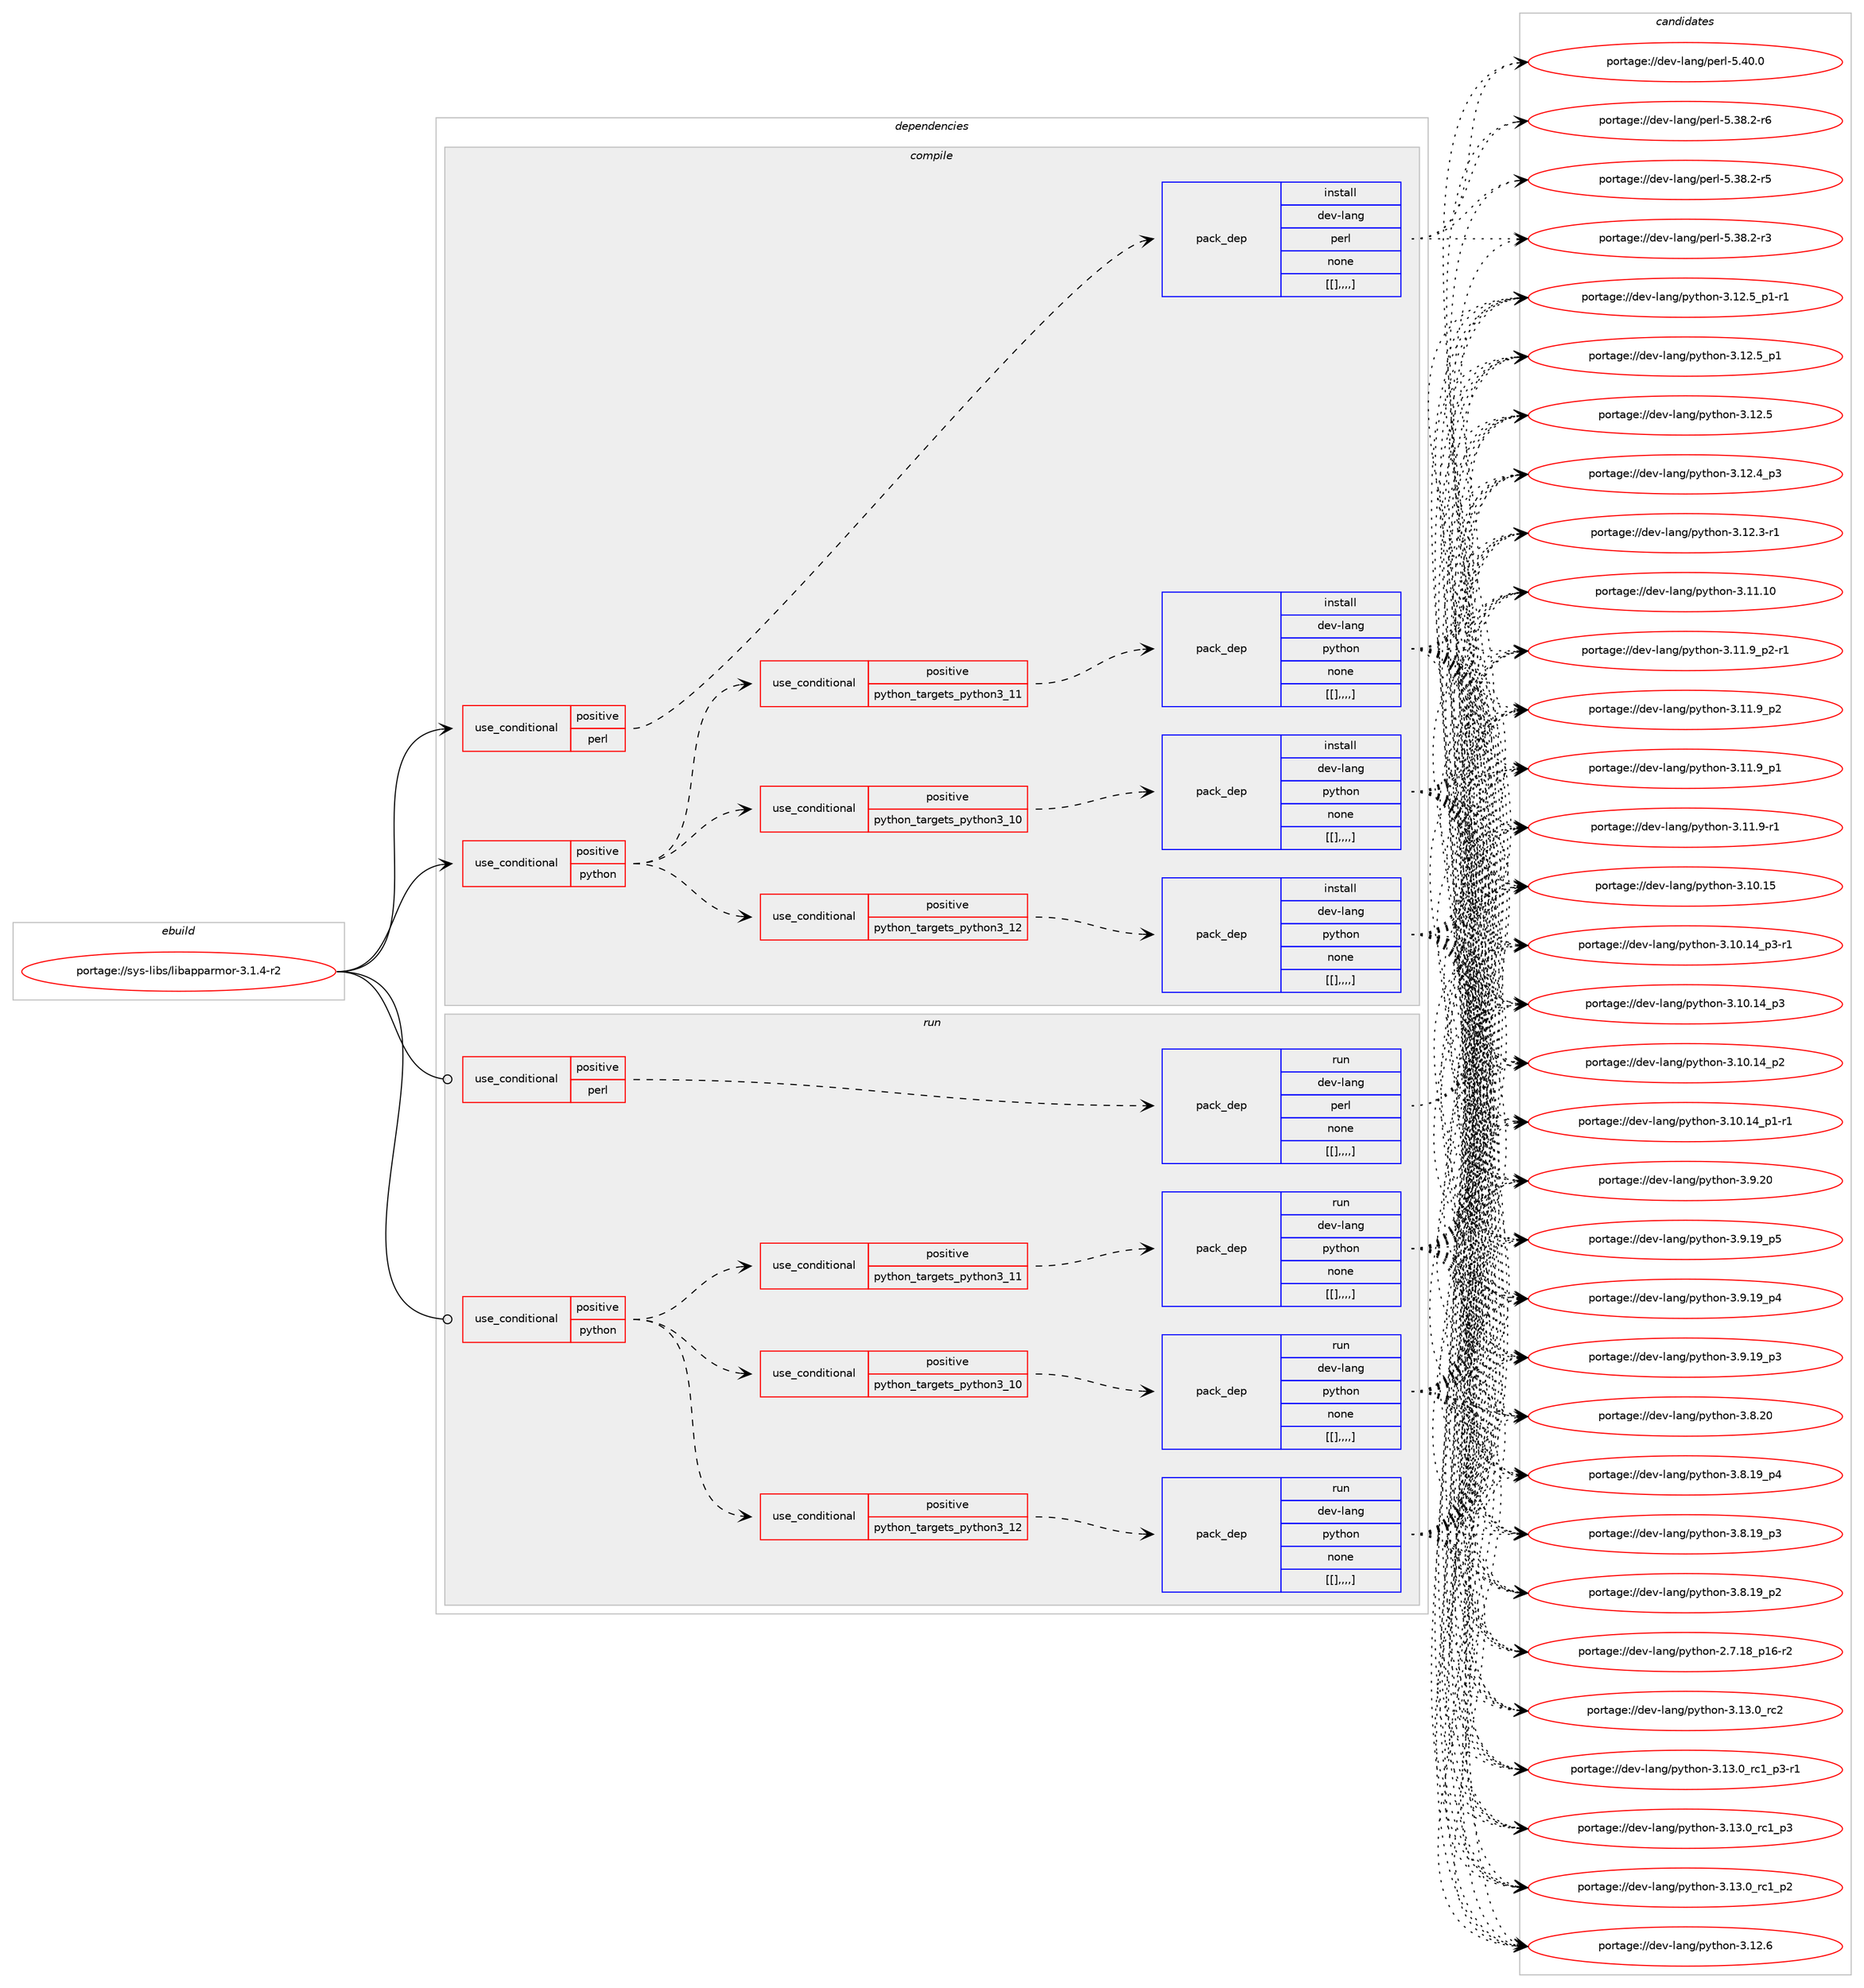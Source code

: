 digraph prolog {

# *************
# Graph options
# *************

newrank=true;
concentrate=true;
compound=true;
graph [rankdir=LR,fontname=Helvetica,fontsize=10,ranksep=1.5];#, ranksep=2.5, nodesep=0.2];
edge  [arrowhead=vee];
node  [fontname=Helvetica,fontsize=10];

# **********
# The ebuild
# **********

subgraph cluster_leftcol {
color=gray;
label=<<i>ebuild</i>>;
id [label="portage://sys-libs/libapparmor-3.1.4-r2", color=red, width=4, href="../sys-libs/libapparmor-3.1.4-r2.svg"];
}

# ****************
# The dependencies
# ****************

subgraph cluster_midcol {
color=gray;
label=<<i>dependencies</i>>;
subgraph cluster_compile {
fillcolor="#eeeeee";
style=filled;
label=<<i>compile</i>>;
subgraph cond122059 {
dependency458740 [label=<<TABLE BORDER="0" CELLBORDER="1" CELLSPACING="0" CELLPADDING="4"><TR><TD ROWSPAN="3" CELLPADDING="10">use_conditional</TD></TR><TR><TD>positive</TD></TR><TR><TD>perl</TD></TR></TABLE>>, shape=none, color=red];
subgraph pack333561 {
dependency458741 [label=<<TABLE BORDER="0" CELLBORDER="1" CELLSPACING="0" CELLPADDING="4" WIDTH="220"><TR><TD ROWSPAN="6" CELLPADDING="30">pack_dep</TD></TR><TR><TD WIDTH="110">install</TD></TR><TR><TD>dev-lang</TD></TR><TR><TD>perl</TD></TR><TR><TD>none</TD></TR><TR><TD>[[],,,,]</TD></TR></TABLE>>, shape=none, color=blue];
}
dependency458740:e -> dependency458741:w [weight=20,style="dashed",arrowhead="vee"];
}
id:e -> dependency458740:w [weight=20,style="solid",arrowhead="vee"];
subgraph cond122060 {
dependency458742 [label=<<TABLE BORDER="0" CELLBORDER="1" CELLSPACING="0" CELLPADDING="4"><TR><TD ROWSPAN="3" CELLPADDING="10">use_conditional</TD></TR><TR><TD>positive</TD></TR><TR><TD>python</TD></TR></TABLE>>, shape=none, color=red];
subgraph cond122061 {
dependency458743 [label=<<TABLE BORDER="0" CELLBORDER="1" CELLSPACING="0" CELLPADDING="4"><TR><TD ROWSPAN="3" CELLPADDING="10">use_conditional</TD></TR><TR><TD>positive</TD></TR><TR><TD>python_targets_python3_10</TD></TR></TABLE>>, shape=none, color=red];
subgraph pack333562 {
dependency458744 [label=<<TABLE BORDER="0" CELLBORDER="1" CELLSPACING="0" CELLPADDING="4" WIDTH="220"><TR><TD ROWSPAN="6" CELLPADDING="30">pack_dep</TD></TR><TR><TD WIDTH="110">install</TD></TR><TR><TD>dev-lang</TD></TR><TR><TD>python</TD></TR><TR><TD>none</TD></TR><TR><TD>[[],,,,]</TD></TR></TABLE>>, shape=none, color=blue];
}
dependency458743:e -> dependency458744:w [weight=20,style="dashed",arrowhead="vee"];
}
dependency458742:e -> dependency458743:w [weight=20,style="dashed",arrowhead="vee"];
subgraph cond122062 {
dependency458745 [label=<<TABLE BORDER="0" CELLBORDER="1" CELLSPACING="0" CELLPADDING="4"><TR><TD ROWSPAN="3" CELLPADDING="10">use_conditional</TD></TR><TR><TD>positive</TD></TR><TR><TD>python_targets_python3_11</TD></TR></TABLE>>, shape=none, color=red];
subgraph pack333563 {
dependency458746 [label=<<TABLE BORDER="0" CELLBORDER="1" CELLSPACING="0" CELLPADDING="4" WIDTH="220"><TR><TD ROWSPAN="6" CELLPADDING="30">pack_dep</TD></TR><TR><TD WIDTH="110">install</TD></TR><TR><TD>dev-lang</TD></TR><TR><TD>python</TD></TR><TR><TD>none</TD></TR><TR><TD>[[],,,,]</TD></TR></TABLE>>, shape=none, color=blue];
}
dependency458745:e -> dependency458746:w [weight=20,style="dashed",arrowhead="vee"];
}
dependency458742:e -> dependency458745:w [weight=20,style="dashed",arrowhead="vee"];
subgraph cond122063 {
dependency458747 [label=<<TABLE BORDER="0" CELLBORDER="1" CELLSPACING="0" CELLPADDING="4"><TR><TD ROWSPAN="3" CELLPADDING="10">use_conditional</TD></TR><TR><TD>positive</TD></TR><TR><TD>python_targets_python3_12</TD></TR></TABLE>>, shape=none, color=red];
subgraph pack333564 {
dependency458748 [label=<<TABLE BORDER="0" CELLBORDER="1" CELLSPACING="0" CELLPADDING="4" WIDTH="220"><TR><TD ROWSPAN="6" CELLPADDING="30">pack_dep</TD></TR><TR><TD WIDTH="110">install</TD></TR><TR><TD>dev-lang</TD></TR><TR><TD>python</TD></TR><TR><TD>none</TD></TR><TR><TD>[[],,,,]</TD></TR></TABLE>>, shape=none, color=blue];
}
dependency458747:e -> dependency458748:w [weight=20,style="dashed",arrowhead="vee"];
}
dependency458742:e -> dependency458747:w [weight=20,style="dashed",arrowhead="vee"];
}
id:e -> dependency458742:w [weight=20,style="solid",arrowhead="vee"];
}
subgraph cluster_compileandrun {
fillcolor="#eeeeee";
style=filled;
label=<<i>compile and run</i>>;
}
subgraph cluster_run {
fillcolor="#eeeeee";
style=filled;
label=<<i>run</i>>;
subgraph cond122064 {
dependency458749 [label=<<TABLE BORDER="0" CELLBORDER="1" CELLSPACING="0" CELLPADDING="4"><TR><TD ROWSPAN="3" CELLPADDING="10">use_conditional</TD></TR><TR><TD>positive</TD></TR><TR><TD>perl</TD></TR></TABLE>>, shape=none, color=red];
subgraph pack333565 {
dependency458750 [label=<<TABLE BORDER="0" CELLBORDER="1" CELLSPACING="0" CELLPADDING="4" WIDTH="220"><TR><TD ROWSPAN="6" CELLPADDING="30">pack_dep</TD></TR><TR><TD WIDTH="110">run</TD></TR><TR><TD>dev-lang</TD></TR><TR><TD>perl</TD></TR><TR><TD>none</TD></TR><TR><TD>[[],,,,]</TD></TR></TABLE>>, shape=none, color=blue];
}
dependency458749:e -> dependency458750:w [weight=20,style="dashed",arrowhead="vee"];
}
id:e -> dependency458749:w [weight=20,style="solid",arrowhead="odot"];
subgraph cond122065 {
dependency458751 [label=<<TABLE BORDER="0" CELLBORDER="1" CELLSPACING="0" CELLPADDING="4"><TR><TD ROWSPAN="3" CELLPADDING="10">use_conditional</TD></TR><TR><TD>positive</TD></TR><TR><TD>python</TD></TR></TABLE>>, shape=none, color=red];
subgraph cond122066 {
dependency458752 [label=<<TABLE BORDER="0" CELLBORDER="1" CELLSPACING="0" CELLPADDING="4"><TR><TD ROWSPAN="3" CELLPADDING="10">use_conditional</TD></TR><TR><TD>positive</TD></TR><TR><TD>python_targets_python3_10</TD></TR></TABLE>>, shape=none, color=red];
subgraph pack333566 {
dependency458753 [label=<<TABLE BORDER="0" CELLBORDER="1" CELLSPACING="0" CELLPADDING="4" WIDTH="220"><TR><TD ROWSPAN="6" CELLPADDING="30">pack_dep</TD></TR><TR><TD WIDTH="110">run</TD></TR><TR><TD>dev-lang</TD></TR><TR><TD>python</TD></TR><TR><TD>none</TD></TR><TR><TD>[[],,,,]</TD></TR></TABLE>>, shape=none, color=blue];
}
dependency458752:e -> dependency458753:w [weight=20,style="dashed",arrowhead="vee"];
}
dependency458751:e -> dependency458752:w [weight=20,style="dashed",arrowhead="vee"];
subgraph cond122067 {
dependency458754 [label=<<TABLE BORDER="0" CELLBORDER="1" CELLSPACING="0" CELLPADDING="4"><TR><TD ROWSPAN="3" CELLPADDING="10">use_conditional</TD></TR><TR><TD>positive</TD></TR><TR><TD>python_targets_python3_11</TD></TR></TABLE>>, shape=none, color=red];
subgraph pack333567 {
dependency458755 [label=<<TABLE BORDER="0" CELLBORDER="1" CELLSPACING="0" CELLPADDING="4" WIDTH="220"><TR><TD ROWSPAN="6" CELLPADDING="30">pack_dep</TD></TR><TR><TD WIDTH="110">run</TD></TR><TR><TD>dev-lang</TD></TR><TR><TD>python</TD></TR><TR><TD>none</TD></TR><TR><TD>[[],,,,]</TD></TR></TABLE>>, shape=none, color=blue];
}
dependency458754:e -> dependency458755:w [weight=20,style="dashed",arrowhead="vee"];
}
dependency458751:e -> dependency458754:w [weight=20,style="dashed",arrowhead="vee"];
subgraph cond122068 {
dependency458756 [label=<<TABLE BORDER="0" CELLBORDER="1" CELLSPACING="0" CELLPADDING="4"><TR><TD ROWSPAN="3" CELLPADDING="10">use_conditional</TD></TR><TR><TD>positive</TD></TR><TR><TD>python_targets_python3_12</TD></TR></TABLE>>, shape=none, color=red];
subgraph pack333568 {
dependency458757 [label=<<TABLE BORDER="0" CELLBORDER="1" CELLSPACING="0" CELLPADDING="4" WIDTH="220"><TR><TD ROWSPAN="6" CELLPADDING="30">pack_dep</TD></TR><TR><TD WIDTH="110">run</TD></TR><TR><TD>dev-lang</TD></TR><TR><TD>python</TD></TR><TR><TD>none</TD></TR><TR><TD>[[],,,,]</TD></TR></TABLE>>, shape=none, color=blue];
}
dependency458756:e -> dependency458757:w [weight=20,style="dashed",arrowhead="vee"];
}
dependency458751:e -> dependency458756:w [weight=20,style="dashed",arrowhead="vee"];
}
id:e -> dependency458751:w [weight=20,style="solid",arrowhead="odot"];
}
}

# **************
# The candidates
# **************

subgraph cluster_choices {
rank=same;
color=gray;
label=<<i>candidates</i>>;

subgraph choice333561 {
color=black;
nodesep=1;
choice10010111845108971101034711210111410845534652484648 [label="portage://dev-lang/perl-5.40.0", color=red, width=4,href="../dev-lang/perl-5.40.0.svg"];
choice100101118451089711010347112101114108455346515646504511454 [label="portage://dev-lang/perl-5.38.2-r6", color=red, width=4,href="../dev-lang/perl-5.38.2-r6.svg"];
choice100101118451089711010347112101114108455346515646504511453 [label="portage://dev-lang/perl-5.38.2-r5", color=red, width=4,href="../dev-lang/perl-5.38.2-r5.svg"];
choice100101118451089711010347112101114108455346515646504511451 [label="portage://dev-lang/perl-5.38.2-r3", color=red, width=4,href="../dev-lang/perl-5.38.2-r3.svg"];
dependency458741:e -> choice10010111845108971101034711210111410845534652484648:w [style=dotted,weight="100"];
dependency458741:e -> choice100101118451089711010347112101114108455346515646504511454:w [style=dotted,weight="100"];
dependency458741:e -> choice100101118451089711010347112101114108455346515646504511453:w [style=dotted,weight="100"];
dependency458741:e -> choice100101118451089711010347112101114108455346515646504511451:w [style=dotted,weight="100"];
}
subgraph choice333562 {
color=black;
nodesep=1;
choice10010111845108971101034711212111610411111045514649514648951149950 [label="portage://dev-lang/python-3.13.0_rc2", color=red, width=4,href="../dev-lang/python-3.13.0_rc2.svg"];
choice1001011184510897110103471121211161041111104551464951464895114994995112514511449 [label="portage://dev-lang/python-3.13.0_rc1_p3-r1", color=red, width=4,href="../dev-lang/python-3.13.0_rc1_p3-r1.svg"];
choice100101118451089711010347112121116104111110455146495146489511499499511251 [label="portage://dev-lang/python-3.13.0_rc1_p3", color=red, width=4,href="../dev-lang/python-3.13.0_rc1_p3.svg"];
choice100101118451089711010347112121116104111110455146495146489511499499511250 [label="portage://dev-lang/python-3.13.0_rc1_p2", color=red, width=4,href="../dev-lang/python-3.13.0_rc1_p2.svg"];
choice10010111845108971101034711212111610411111045514649504654 [label="portage://dev-lang/python-3.12.6", color=red, width=4,href="../dev-lang/python-3.12.6.svg"];
choice1001011184510897110103471121211161041111104551464950465395112494511449 [label="portage://dev-lang/python-3.12.5_p1-r1", color=red, width=4,href="../dev-lang/python-3.12.5_p1-r1.svg"];
choice100101118451089711010347112121116104111110455146495046539511249 [label="portage://dev-lang/python-3.12.5_p1", color=red, width=4,href="../dev-lang/python-3.12.5_p1.svg"];
choice10010111845108971101034711212111610411111045514649504653 [label="portage://dev-lang/python-3.12.5", color=red, width=4,href="../dev-lang/python-3.12.5.svg"];
choice100101118451089711010347112121116104111110455146495046529511251 [label="portage://dev-lang/python-3.12.4_p3", color=red, width=4,href="../dev-lang/python-3.12.4_p3.svg"];
choice100101118451089711010347112121116104111110455146495046514511449 [label="portage://dev-lang/python-3.12.3-r1", color=red, width=4,href="../dev-lang/python-3.12.3-r1.svg"];
choice1001011184510897110103471121211161041111104551464949464948 [label="portage://dev-lang/python-3.11.10", color=red, width=4,href="../dev-lang/python-3.11.10.svg"];
choice1001011184510897110103471121211161041111104551464949465795112504511449 [label="portage://dev-lang/python-3.11.9_p2-r1", color=red, width=4,href="../dev-lang/python-3.11.9_p2-r1.svg"];
choice100101118451089711010347112121116104111110455146494946579511250 [label="portage://dev-lang/python-3.11.9_p2", color=red, width=4,href="../dev-lang/python-3.11.9_p2.svg"];
choice100101118451089711010347112121116104111110455146494946579511249 [label="portage://dev-lang/python-3.11.9_p1", color=red, width=4,href="../dev-lang/python-3.11.9_p1.svg"];
choice100101118451089711010347112121116104111110455146494946574511449 [label="portage://dev-lang/python-3.11.9-r1", color=red, width=4,href="../dev-lang/python-3.11.9-r1.svg"];
choice1001011184510897110103471121211161041111104551464948464953 [label="portage://dev-lang/python-3.10.15", color=red, width=4,href="../dev-lang/python-3.10.15.svg"];
choice100101118451089711010347112121116104111110455146494846495295112514511449 [label="portage://dev-lang/python-3.10.14_p3-r1", color=red, width=4,href="../dev-lang/python-3.10.14_p3-r1.svg"];
choice10010111845108971101034711212111610411111045514649484649529511251 [label="portage://dev-lang/python-3.10.14_p3", color=red, width=4,href="../dev-lang/python-3.10.14_p3.svg"];
choice10010111845108971101034711212111610411111045514649484649529511250 [label="portage://dev-lang/python-3.10.14_p2", color=red, width=4,href="../dev-lang/python-3.10.14_p2.svg"];
choice100101118451089711010347112121116104111110455146494846495295112494511449 [label="portage://dev-lang/python-3.10.14_p1-r1", color=red, width=4,href="../dev-lang/python-3.10.14_p1-r1.svg"];
choice10010111845108971101034711212111610411111045514657465048 [label="portage://dev-lang/python-3.9.20", color=red, width=4,href="../dev-lang/python-3.9.20.svg"];
choice100101118451089711010347112121116104111110455146574649579511253 [label="portage://dev-lang/python-3.9.19_p5", color=red, width=4,href="../dev-lang/python-3.9.19_p5.svg"];
choice100101118451089711010347112121116104111110455146574649579511252 [label="portage://dev-lang/python-3.9.19_p4", color=red, width=4,href="../dev-lang/python-3.9.19_p4.svg"];
choice100101118451089711010347112121116104111110455146574649579511251 [label="portage://dev-lang/python-3.9.19_p3", color=red, width=4,href="../dev-lang/python-3.9.19_p3.svg"];
choice10010111845108971101034711212111610411111045514656465048 [label="portage://dev-lang/python-3.8.20", color=red, width=4,href="../dev-lang/python-3.8.20.svg"];
choice100101118451089711010347112121116104111110455146564649579511252 [label="portage://dev-lang/python-3.8.19_p4", color=red, width=4,href="../dev-lang/python-3.8.19_p4.svg"];
choice100101118451089711010347112121116104111110455146564649579511251 [label="portage://dev-lang/python-3.8.19_p3", color=red, width=4,href="../dev-lang/python-3.8.19_p3.svg"];
choice100101118451089711010347112121116104111110455146564649579511250 [label="portage://dev-lang/python-3.8.19_p2", color=red, width=4,href="../dev-lang/python-3.8.19_p2.svg"];
choice100101118451089711010347112121116104111110455046554649569511249544511450 [label="portage://dev-lang/python-2.7.18_p16-r2", color=red, width=4,href="../dev-lang/python-2.7.18_p16-r2.svg"];
dependency458744:e -> choice10010111845108971101034711212111610411111045514649514648951149950:w [style=dotted,weight="100"];
dependency458744:e -> choice1001011184510897110103471121211161041111104551464951464895114994995112514511449:w [style=dotted,weight="100"];
dependency458744:e -> choice100101118451089711010347112121116104111110455146495146489511499499511251:w [style=dotted,weight="100"];
dependency458744:e -> choice100101118451089711010347112121116104111110455146495146489511499499511250:w [style=dotted,weight="100"];
dependency458744:e -> choice10010111845108971101034711212111610411111045514649504654:w [style=dotted,weight="100"];
dependency458744:e -> choice1001011184510897110103471121211161041111104551464950465395112494511449:w [style=dotted,weight="100"];
dependency458744:e -> choice100101118451089711010347112121116104111110455146495046539511249:w [style=dotted,weight="100"];
dependency458744:e -> choice10010111845108971101034711212111610411111045514649504653:w [style=dotted,weight="100"];
dependency458744:e -> choice100101118451089711010347112121116104111110455146495046529511251:w [style=dotted,weight="100"];
dependency458744:e -> choice100101118451089711010347112121116104111110455146495046514511449:w [style=dotted,weight="100"];
dependency458744:e -> choice1001011184510897110103471121211161041111104551464949464948:w [style=dotted,weight="100"];
dependency458744:e -> choice1001011184510897110103471121211161041111104551464949465795112504511449:w [style=dotted,weight="100"];
dependency458744:e -> choice100101118451089711010347112121116104111110455146494946579511250:w [style=dotted,weight="100"];
dependency458744:e -> choice100101118451089711010347112121116104111110455146494946579511249:w [style=dotted,weight="100"];
dependency458744:e -> choice100101118451089711010347112121116104111110455146494946574511449:w [style=dotted,weight="100"];
dependency458744:e -> choice1001011184510897110103471121211161041111104551464948464953:w [style=dotted,weight="100"];
dependency458744:e -> choice100101118451089711010347112121116104111110455146494846495295112514511449:w [style=dotted,weight="100"];
dependency458744:e -> choice10010111845108971101034711212111610411111045514649484649529511251:w [style=dotted,weight="100"];
dependency458744:e -> choice10010111845108971101034711212111610411111045514649484649529511250:w [style=dotted,weight="100"];
dependency458744:e -> choice100101118451089711010347112121116104111110455146494846495295112494511449:w [style=dotted,weight="100"];
dependency458744:e -> choice10010111845108971101034711212111610411111045514657465048:w [style=dotted,weight="100"];
dependency458744:e -> choice100101118451089711010347112121116104111110455146574649579511253:w [style=dotted,weight="100"];
dependency458744:e -> choice100101118451089711010347112121116104111110455146574649579511252:w [style=dotted,weight="100"];
dependency458744:e -> choice100101118451089711010347112121116104111110455146574649579511251:w [style=dotted,weight="100"];
dependency458744:e -> choice10010111845108971101034711212111610411111045514656465048:w [style=dotted,weight="100"];
dependency458744:e -> choice100101118451089711010347112121116104111110455146564649579511252:w [style=dotted,weight="100"];
dependency458744:e -> choice100101118451089711010347112121116104111110455146564649579511251:w [style=dotted,weight="100"];
dependency458744:e -> choice100101118451089711010347112121116104111110455146564649579511250:w [style=dotted,weight="100"];
dependency458744:e -> choice100101118451089711010347112121116104111110455046554649569511249544511450:w [style=dotted,weight="100"];
}
subgraph choice333563 {
color=black;
nodesep=1;
choice10010111845108971101034711212111610411111045514649514648951149950 [label="portage://dev-lang/python-3.13.0_rc2", color=red, width=4,href="../dev-lang/python-3.13.0_rc2.svg"];
choice1001011184510897110103471121211161041111104551464951464895114994995112514511449 [label="portage://dev-lang/python-3.13.0_rc1_p3-r1", color=red, width=4,href="../dev-lang/python-3.13.0_rc1_p3-r1.svg"];
choice100101118451089711010347112121116104111110455146495146489511499499511251 [label="portage://dev-lang/python-3.13.0_rc1_p3", color=red, width=4,href="../dev-lang/python-3.13.0_rc1_p3.svg"];
choice100101118451089711010347112121116104111110455146495146489511499499511250 [label="portage://dev-lang/python-3.13.0_rc1_p2", color=red, width=4,href="../dev-lang/python-3.13.0_rc1_p2.svg"];
choice10010111845108971101034711212111610411111045514649504654 [label="portage://dev-lang/python-3.12.6", color=red, width=4,href="../dev-lang/python-3.12.6.svg"];
choice1001011184510897110103471121211161041111104551464950465395112494511449 [label="portage://dev-lang/python-3.12.5_p1-r1", color=red, width=4,href="../dev-lang/python-3.12.5_p1-r1.svg"];
choice100101118451089711010347112121116104111110455146495046539511249 [label="portage://dev-lang/python-3.12.5_p1", color=red, width=4,href="../dev-lang/python-3.12.5_p1.svg"];
choice10010111845108971101034711212111610411111045514649504653 [label="portage://dev-lang/python-3.12.5", color=red, width=4,href="../dev-lang/python-3.12.5.svg"];
choice100101118451089711010347112121116104111110455146495046529511251 [label="portage://dev-lang/python-3.12.4_p3", color=red, width=4,href="../dev-lang/python-3.12.4_p3.svg"];
choice100101118451089711010347112121116104111110455146495046514511449 [label="portage://dev-lang/python-3.12.3-r1", color=red, width=4,href="../dev-lang/python-3.12.3-r1.svg"];
choice1001011184510897110103471121211161041111104551464949464948 [label="portage://dev-lang/python-3.11.10", color=red, width=4,href="../dev-lang/python-3.11.10.svg"];
choice1001011184510897110103471121211161041111104551464949465795112504511449 [label="portage://dev-lang/python-3.11.9_p2-r1", color=red, width=4,href="../dev-lang/python-3.11.9_p2-r1.svg"];
choice100101118451089711010347112121116104111110455146494946579511250 [label="portage://dev-lang/python-3.11.9_p2", color=red, width=4,href="../dev-lang/python-3.11.9_p2.svg"];
choice100101118451089711010347112121116104111110455146494946579511249 [label="portage://dev-lang/python-3.11.9_p1", color=red, width=4,href="../dev-lang/python-3.11.9_p1.svg"];
choice100101118451089711010347112121116104111110455146494946574511449 [label="portage://dev-lang/python-3.11.9-r1", color=red, width=4,href="../dev-lang/python-3.11.9-r1.svg"];
choice1001011184510897110103471121211161041111104551464948464953 [label="portage://dev-lang/python-3.10.15", color=red, width=4,href="../dev-lang/python-3.10.15.svg"];
choice100101118451089711010347112121116104111110455146494846495295112514511449 [label="portage://dev-lang/python-3.10.14_p3-r1", color=red, width=4,href="../dev-lang/python-3.10.14_p3-r1.svg"];
choice10010111845108971101034711212111610411111045514649484649529511251 [label="portage://dev-lang/python-3.10.14_p3", color=red, width=4,href="../dev-lang/python-3.10.14_p3.svg"];
choice10010111845108971101034711212111610411111045514649484649529511250 [label="portage://dev-lang/python-3.10.14_p2", color=red, width=4,href="../dev-lang/python-3.10.14_p2.svg"];
choice100101118451089711010347112121116104111110455146494846495295112494511449 [label="portage://dev-lang/python-3.10.14_p1-r1", color=red, width=4,href="../dev-lang/python-3.10.14_p1-r1.svg"];
choice10010111845108971101034711212111610411111045514657465048 [label="portage://dev-lang/python-3.9.20", color=red, width=4,href="../dev-lang/python-3.9.20.svg"];
choice100101118451089711010347112121116104111110455146574649579511253 [label="portage://dev-lang/python-3.9.19_p5", color=red, width=4,href="../dev-lang/python-3.9.19_p5.svg"];
choice100101118451089711010347112121116104111110455146574649579511252 [label="portage://dev-lang/python-3.9.19_p4", color=red, width=4,href="../dev-lang/python-3.9.19_p4.svg"];
choice100101118451089711010347112121116104111110455146574649579511251 [label="portage://dev-lang/python-3.9.19_p3", color=red, width=4,href="../dev-lang/python-3.9.19_p3.svg"];
choice10010111845108971101034711212111610411111045514656465048 [label="portage://dev-lang/python-3.8.20", color=red, width=4,href="../dev-lang/python-3.8.20.svg"];
choice100101118451089711010347112121116104111110455146564649579511252 [label="portage://dev-lang/python-3.8.19_p4", color=red, width=4,href="../dev-lang/python-3.8.19_p4.svg"];
choice100101118451089711010347112121116104111110455146564649579511251 [label="portage://dev-lang/python-3.8.19_p3", color=red, width=4,href="../dev-lang/python-3.8.19_p3.svg"];
choice100101118451089711010347112121116104111110455146564649579511250 [label="portage://dev-lang/python-3.8.19_p2", color=red, width=4,href="../dev-lang/python-3.8.19_p2.svg"];
choice100101118451089711010347112121116104111110455046554649569511249544511450 [label="portage://dev-lang/python-2.7.18_p16-r2", color=red, width=4,href="../dev-lang/python-2.7.18_p16-r2.svg"];
dependency458746:e -> choice10010111845108971101034711212111610411111045514649514648951149950:w [style=dotted,weight="100"];
dependency458746:e -> choice1001011184510897110103471121211161041111104551464951464895114994995112514511449:w [style=dotted,weight="100"];
dependency458746:e -> choice100101118451089711010347112121116104111110455146495146489511499499511251:w [style=dotted,weight="100"];
dependency458746:e -> choice100101118451089711010347112121116104111110455146495146489511499499511250:w [style=dotted,weight="100"];
dependency458746:e -> choice10010111845108971101034711212111610411111045514649504654:w [style=dotted,weight="100"];
dependency458746:e -> choice1001011184510897110103471121211161041111104551464950465395112494511449:w [style=dotted,weight="100"];
dependency458746:e -> choice100101118451089711010347112121116104111110455146495046539511249:w [style=dotted,weight="100"];
dependency458746:e -> choice10010111845108971101034711212111610411111045514649504653:w [style=dotted,weight="100"];
dependency458746:e -> choice100101118451089711010347112121116104111110455146495046529511251:w [style=dotted,weight="100"];
dependency458746:e -> choice100101118451089711010347112121116104111110455146495046514511449:w [style=dotted,weight="100"];
dependency458746:e -> choice1001011184510897110103471121211161041111104551464949464948:w [style=dotted,weight="100"];
dependency458746:e -> choice1001011184510897110103471121211161041111104551464949465795112504511449:w [style=dotted,weight="100"];
dependency458746:e -> choice100101118451089711010347112121116104111110455146494946579511250:w [style=dotted,weight="100"];
dependency458746:e -> choice100101118451089711010347112121116104111110455146494946579511249:w [style=dotted,weight="100"];
dependency458746:e -> choice100101118451089711010347112121116104111110455146494946574511449:w [style=dotted,weight="100"];
dependency458746:e -> choice1001011184510897110103471121211161041111104551464948464953:w [style=dotted,weight="100"];
dependency458746:e -> choice100101118451089711010347112121116104111110455146494846495295112514511449:w [style=dotted,weight="100"];
dependency458746:e -> choice10010111845108971101034711212111610411111045514649484649529511251:w [style=dotted,weight="100"];
dependency458746:e -> choice10010111845108971101034711212111610411111045514649484649529511250:w [style=dotted,weight="100"];
dependency458746:e -> choice100101118451089711010347112121116104111110455146494846495295112494511449:w [style=dotted,weight="100"];
dependency458746:e -> choice10010111845108971101034711212111610411111045514657465048:w [style=dotted,weight="100"];
dependency458746:e -> choice100101118451089711010347112121116104111110455146574649579511253:w [style=dotted,weight="100"];
dependency458746:e -> choice100101118451089711010347112121116104111110455146574649579511252:w [style=dotted,weight="100"];
dependency458746:e -> choice100101118451089711010347112121116104111110455146574649579511251:w [style=dotted,weight="100"];
dependency458746:e -> choice10010111845108971101034711212111610411111045514656465048:w [style=dotted,weight="100"];
dependency458746:e -> choice100101118451089711010347112121116104111110455146564649579511252:w [style=dotted,weight="100"];
dependency458746:e -> choice100101118451089711010347112121116104111110455146564649579511251:w [style=dotted,weight="100"];
dependency458746:e -> choice100101118451089711010347112121116104111110455146564649579511250:w [style=dotted,weight="100"];
dependency458746:e -> choice100101118451089711010347112121116104111110455046554649569511249544511450:w [style=dotted,weight="100"];
}
subgraph choice333564 {
color=black;
nodesep=1;
choice10010111845108971101034711212111610411111045514649514648951149950 [label="portage://dev-lang/python-3.13.0_rc2", color=red, width=4,href="../dev-lang/python-3.13.0_rc2.svg"];
choice1001011184510897110103471121211161041111104551464951464895114994995112514511449 [label="portage://dev-lang/python-3.13.0_rc1_p3-r1", color=red, width=4,href="../dev-lang/python-3.13.0_rc1_p3-r1.svg"];
choice100101118451089711010347112121116104111110455146495146489511499499511251 [label="portage://dev-lang/python-3.13.0_rc1_p3", color=red, width=4,href="../dev-lang/python-3.13.0_rc1_p3.svg"];
choice100101118451089711010347112121116104111110455146495146489511499499511250 [label="portage://dev-lang/python-3.13.0_rc1_p2", color=red, width=4,href="../dev-lang/python-3.13.0_rc1_p2.svg"];
choice10010111845108971101034711212111610411111045514649504654 [label="portage://dev-lang/python-3.12.6", color=red, width=4,href="../dev-lang/python-3.12.6.svg"];
choice1001011184510897110103471121211161041111104551464950465395112494511449 [label="portage://dev-lang/python-3.12.5_p1-r1", color=red, width=4,href="../dev-lang/python-3.12.5_p1-r1.svg"];
choice100101118451089711010347112121116104111110455146495046539511249 [label="portage://dev-lang/python-3.12.5_p1", color=red, width=4,href="../dev-lang/python-3.12.5_p1.svg"];
choice10010111845108971101034711212111610411111045514649504653 [label="portage://dev-lang/python-3.12.5", color=red, width=4,href="../dev-lang/python-3.12.5.svg"];
choice100101118451089711010347112121116104111110455146495046529511251 [label="portage://dev-lang/python-3.12.4_p3", color=red, width=4,href="../dev-lang/python-3.12.4_p3.svg"];
choice100101118451089711010347112121116104111110455146495046514511449 [label="portage://dev-lang/python-3.12.3-r1", color=red, width=4,href="../dev-lang/python-3.12.3-r1.svg"];
choice1001011184510897110103471121211161041111104551464949464948 [label="portage://dev-lang/python-3.11.10", color=red, width=4,href="../dev-lang/python-3.11.10.svg"];
choice1001011184510897110103471121211161041111104551464949465795112504511449 [label="portage://dev-lang/python-3.11.9_p2-r1", color=red, width=4,href="../dev-lang/python-3.11.9_p2-r1.svg"];
choice100101118451089711010347112121116104111110455146494946579511250 [label="portage://dev-lang/python-3.11.9_p2", color=red, width=4,href="../dev-lang/python-3.11.9_p2.svg"];
choice100101118451089711010347112121116104111110455146494946579511249 [label="portage://dev-lang/python-3.11.9_p1", color=red, width=4,href="../dev-lang/python-3.11.9_p1.svg"];
choice100101118451089711010347112121116104111110455146494946574511449 [label="portage://dev-lang/python-3.11.9-r1", color=red, width=4,href="../dev-lang/python-3.11.9-r1.svg"];
choice1001011184510897110103471121211161041111104551464948464953 [label="portage://dev-lang/python-3.10.15", color=red, width=4,href="../dev-lang/python-3.10.15.svg"];
choice100101118451089711010347112121116104111110455146494846495295112514511449 [label="portage://dev-lang/python-3.10.14_p3-r1", color=red, width=4,href="../dev-lang/python-3.10.14_p3-r1.svg"];
choice10010111845108971101034711212111610411111045514649484649529511251 [label="portage://dev-lang/python-3.10.14_p3", color=red, width=4,href="../dev-lang/python-3.10.14_p3.svg"];
choice10010111845108971101034711212111610411111045514649484649529511250 [label="portage://dev-lang/python-3.10.14_p2", color=red, width=4,href="../dev-lang/python-3.10.14_p2.svg"];
choice100101118451089711010347112121116104111110455146494846495295112494511449 [label="portage://dev-lang/python-3.10.14_p1-r1", color=red, width=4,href="../dev-lang/python-3.10.14_p1-r1.svg"];
choice10010111845108971101034711212111610411111045514657465048 [label="portage://dev-lang/python-3.9.20", color=red, width=4,href="../dev-lang/python-3.9.20.svg"];
choice100101118451089711010347112121116104111110455146574649579511253 [label="portage://dev-lang/python-3.9.19_p5", color=red, width=4,href="../dev-lang/python-3.9.19_p5.svg"];
choice100101118451089711010347112121116104111110455146574649579511252 [label="portage://dev-lang/python-3.9.19_p4", color=red, width=4,href="../dev-lang/python-3.9.19_p4.svg"];
choice100101118451089711010347112121116104111110455146574649579511251 [label="portage://dev-lang/python-3.9.19_p3", color=red, width=4,href="../dev-lang/python-3.9.19_p3.svg"];
choice10010111845108971101034711212111610411111045514656465048 [label="portage://dev-lang/python-3.8.20", color=red, width=4,href="../dev-lang/python-3.8.20.svg"];
choice100101118451089711010347112121116104111110455146564649579511252 [label="portage://dev-lang/python-3.8.19_p4", color=red, width=4,href="../dev-lang/python-3.8.19_p4.svg"];
choice100101118451089711010347112121116104111110455146564649579511251 [label="portage://dev-lang/python-3.8.19_p3", color=red, width=4,href="../dev-lang/python-3.8.19_p3.svg"];
choice100101118451089711010347112121116104111110455146564649579511250 [label="portage://dev-lang/python-3.8.19_p2", color=red, width=4,href="../dev-lang/python-3.8.19_p2.svg"];
choice100101118451089711010347112121116104111110455046554649569511249544511450 [label="portage://dev-lang/python-2.7.18_p16-r2", color=red, width=4,href="../dev-lang/python-2.7.18_p16-r2.svg"];
dependency458748:e -> choice10010111845108971101034711212111610411111045514649514648951149950:w [style=dotted,weight="100"];
dependency458748:e -> choice1001011184510897110103471121211161041111104551464951464895114994995112514511449:w [style=dotted,weight="100"];
dependency458748:e -> choice100101118451089711010347112121116104111110455146495146489511499499511251:w [style=dotted,weight="100"];
dependency458748:e -> choice100101118451089711010347112121116104111110455146495146489511499499511250:w [style=dotted,weight="100"];
dependency458748:e -> choice10010111845108971101034711212111610411111045514649504654:w [style=dotted,weight="100"];
dependency458748:e -> choice1001011184510897110103471121211161041111104551464950465395112494511449:w [style=dotted,weight="100"];
dependency458748:e -> choice100101118451089711010347112121116104111110455146495046539511249:w [style=dotted,weight="100"];
dependency458748:e -> choice10010111845108971101034711212111610411111045514649504653:w [style=dotted,weight="100"];
dependency458748:e -> choice100101118451089711010347112121116104111110455146495046529511251:w [style=dotted,weight="100"];
dependency458748:e -> choice100101118451089711010347112121116104111110455146495046514511449:w [style=dotted,weight="100"];
dependency458748:e -> choice1001011184510897110103471121211161041111104551464949464948:w [style=dotted,weight="100"];
dependency458748:e -> choice1001011184510897110103471121211161041111104551464949465795112504511449:w [style=dotted,weight="100"];
dependency458748:e -> choice100101118451089711010347112121116104111110455146494946579511250:w [style=dotted,weight="100"];
dependency458748:e -> choice100101118451089711010347112121116104111110455146494946579511249:w [style=dotted,weight="100"];
dependency458748:e -> choice100101118451089711010347112121116104111110455146494946574511449:w [style=dotted,weight="100"];
dependency458748:e -> choice1001011184510897110103471121211161041111104551464948464953:w [style=dotted,weight="100"];
dependency458748:e -> choice100101118451089711010347112121116104111110455146494846495295112514511449:w [style=dotted,weight="100"];
dependency458748:e -> choice10010111845108971101034711212111610411111045514649484649529511251:w [style=dotted,weight="100"];
dependency458748:e -> choice10010111845108971101034711212111610411111045514649484649529511250:w [style=dotted,weight="100"];
dependency458748:e -> choice100101118451089711010347112121116104111110455146494846495295112494511449:w [style=dotted,weight="100"];
dependency458748:e -> choice10010111845108971101034711212111610411111045514657465048:w [style=dotted,weight="100"];
dependency458748:e -> choice100101118451089711010347112121116104111110455146574649579511253:w [style=dotted,weight="100"];
dependency458748:e -> choice100101118451089711010347112121116104111110455146574649579511252:w [style=dotted,weight="100"];
dependency458748:e -> choice100101118451089711010347112121116104111110455146574649579511251:w [style=dotted,weight="100"];
dependency458748:e -> choice10010111845108971101034711212111610411111045514656465048:w [style=dotted,weight="100"];
dependency458748:e -> choice100101118451089711010347112121116104111110455146564649579511252:w [style=dotted,weight="100"];
dependency458748:e -> choice100101118451089711010347112121116104111110455146564649579511251:w [style=dotted,weight="100"];
dependency458748:e -> choice100101118451089711010347112121116104111110455146564649579511250:w [style=dotted,weight="100"];
dependency458748:e -> choice100101118451089711010347112121116104111110455046554649569511249544511450:w [style=dotted,weight="100"];
}
subgraph choice333565 {
color=black;
nodesep=1;
choice10010111845108971101034711210111410845534652484648 [label="portage://dev-lang/perl-5.40.0", color=red, width=4,href="../dev-lang/perl-5.40.0.svg"];
choice100101118451089711010347112101114108455346515646504511454 [label="portage://dev-lang/perl-5.38.2-r6", color=red, width=4,href="../dev-lang/perl-5.38.2-r6.svg"];
choice100101118451089711010347112101114108455346515646504511453 [label="portage://dev-lang/perl-5.38.2-r5", color=red, width=4,href="../dev-lang/perl-5.38.2-r5.svg"];
choice100101118451089711010347112101114108455346515646504511451 [label="portage://dev-lang/perl-5.38.2-r3", color=red, width=4,href="../dev-lang/perl-5.38.2-r3.svg"];
dependency458750:e -> choice10010111845108971101034711210111410845534652484648:w [style=dotted,weight="100"];
dependency458750:e -> choice100101118451089711010347112101114108455346515646504511454:w [style=dotted,weight="100"];
dependency458750:e -> choice100101118451089711010347112101114108455346515646504511453:w [style=dotted,weight="100"];
dependency458750:e -> choice100101118451089711010347112101114108455346515646504511451:w [style=dotted,weight="100"];
}
subgraph choice333566 {
color=black;
nodesep=1;
choice10010111845108971101034711212111610411111045514649514648951149950 [label="portage://dev-lang/python-3.13.0_rc2", color=red, width=4,href="../dev-lang/python-3.13.0_rc2.svg"];
choice1001011184510897110103471121211161041111104551464951464895114994995112514511449 [label="portage://dev-lang/python-3.13.0_rc1_p3-r1", color=red, width=4,href="../dev-lang/python-3.13.0_rc1_p3-r1.svg"];
choice100101118451089711010347112121116104111110455146495146489511499499511251 [label="portage://dev-lang/python-3.13.0_rc1_p3", color=red, width=4,href="../dev-lang/python-3.13.0_rc1_p3.svg"];
choice100101118451089711010347112121116104111110455146495146489511499499511250 [label="portage://dev-lang/python-3.13.0_rc1_p2", color=red, width=4,href="../dev-lang/python-3.13.0_rc1_p2.svg"];
choice10010111845108971101034711212111610411111045514649504654 [label="portage://dev-lang/python-3.12.6", color=red, width=4,href="../dev-lang/python-3.12.6.svg"];
choice1001011184510897110103471121211161041111104551464950465395112494511449 [label="portage://dev-lang/python-3.12.5_p1-r1", color=red, width=4,href="../dev-lang/python-3.12.5_p1-r1.svg"];
choice100101118451089711010347112121116104111110455146495046539511249 [label="portage://dev-lang/python-3.12.5_p1", color=red, width=4,href="../dev-lang/python-3.12.5_p1.svg"];
choice10010111845108971101034711212111610411111045514649504653 [label="portage://dev-lang/python-3.12.5", color=red, width=4,href="../dev-lang/python-3.12.5.svg"];
choice100101118451089711010347112121116104111110455146495046529511251 [label="portage://dev-lang/python-3.12.4_p3", color=red, width=4,href="../dev-lang/python-3.12.4_p3.svg"];
choice100101118451089711010347112121116104111110455146495046514511449 [label="portage://dev-lang/python-3.12.3-r1", color=red, width=4,href="../dev-lang/python-3.12.3-r1.svg"];
choice1001011184510897110103471121211161041111104551464949464948 [label="portage://dev-lang/python-3.11.10", color=red, width=4,href="../dev-lang/python-3.11.10.svg"];
choice1001011184510897110103471121211161041111104551464949465795112504511449 [label="portage://dev-lang/python-3.11.9_p2-r1", color=red, width=4,href="../dev-lang/python-3.11.9_p2-r1.svg"];
choice100101118451089711010347112121116104111110455146494946579511250 [label="portage://dev-lang/python-3.11.9_p2", color=red, width=4,href="../dev-lang/python-3.11.9_p2.svg"];
choice100101118451089711010347112121116104111110455146494946579511249 [label="portage://dev-lang/python-3.11.9_p1", color=red, width=4,href="../dev-lang/python-3.11.9_p1.svg"];
choice100101118451089711010347112121116104111110455146494946574511449 [label="portage://dev-lang/python-3.11.9-r1", color=red, width=4,href="../dev-lang/python-3.11.9-r1.svg"];
choice1001011184510897110103471121211161041111104551464948464953 [label="portage://dev-lang/python-3.10.15", color=red, width=4,href="../dev-lang/python-3.10.15.svg"];
choice100101118451089711010347112121116104111110455146494846495295112514511449 [label="portage://dev-lang/python-3.10.14_p3-r1", color=red, width=4,href="../dev-lang/python-3.10.14_p3-r1.svg"];
choice10010111845108971101034711212111610411111045514649484649529511251 [label="portage://dev-lang/python-3.10.14_p3", color=red, width=4,href="../dev-lang/python-3.10.14_p3.svg"];
choice10010111845108971101034711212111610411111045514649484649529511250 [label="portage://dev-lang/python-3.10.14_p2", color=red, width=4,href="../dev-lang/python-3.10.14_p2.svg"];
choice100101118451089711010347112121116104111110455146494846495295112494511449 [label="portage://dev-lang/python-3.10.14_p1-r1", color=red, width=4,href="../dev-lang/python-3.10.14_p1-r1.svg"];
choice10010111845108971101034711212111610411111045514657465048 [label="portage://dev-lang/python-3.9.20", color=red, width=4,href="../dev-lang/python-3.9.20.svg"];
choice100101118451089711010347112121116104111110455146574649579511253 [label="portage://dev-lang/python-3.9.19_p5", color=red, width=4,href="../dev-lang/python-3.9.19_p5.svg"];
choice100101118451089711010347112121116104111110455146574649579511252 [label="portage://dev-lang/python-3.9.19_p4", color=red, width=4,href="../dev-lang/python-3.9.19_p4.svg"];
choice100101118451089711010347112121116104111110455146574649579511251 [label="portage://dev-lang/python-3.9.19_p3", color=red, width=4,href="../dev-lang/python-3.9.19_p3.svg"];
choice10010111845108971101034711212111610411111045514656465048 [label="portage://dev-lang/python-3.8.20", color=red, width=4,href="../dev-lang/python-3.8.20.svg"];
choice100101118451089711010347112121116104111110455146564649579511252 [label="portage://dev-lang/python-3.8.19_p4", color=red, width=4,href="../dev-lang/python-3.8.19_p4.svg"];
choice100101118451089711010347112121116104111110455146564649579511251 [label="portage://dev-lang/python-3.8.19_p3", color=red, width=4,href="../dev-lang/python-3.8.19_p3.svg"];
choice100101118451089711010347112121116104111110455146564649579511250 [label="portage://dev-lang/python-3.8.19_p2", color=red, width=4,href="../dev-lang/python-3.8.19_p2.svg"];
choice100101118451089711010347112121116104111110455046554649569511249544511450 [label="portage://dev-lang/python-2.7.18_p16-r2", color=red, width=4,href="../dev-lang/python-2.7.18_p16-r2.svg"];
dependency458753:e -> choice10010111845108971101034711212111610411111045514649514648951149950:w [style=dotted,weight="100"];
dependency458753:e -> choice1001011184510897110103471121211161041111104551464951464895114994995112514511449:w [style=dotted,weight="100"];
dependency458753:e -> choice100101118451089711010347112121116104111110455146495146489511499499511251:w [style=dotted,weight="100"];
dependency458753:e -> choice100101118451089711010347112121116104111110455146495146489511499499511250:w [style=dotted,weight="100"];
dependency458753:e -> choice10010111845108971101034711212111610411111045514649504654:w [style=dotted,weight="100"];
dependency458753:e -> choice1001011184510897110103471121211161041111104551464950465395112494511449:w [style=dotted,weight="100"];
dependency458753:e -> choice100101118451089711010347112121116104111110455146495046539511249:w [style=dotted,weight="100"];
dependency458753:e -> choice10010111845108971101034711212111610411111045514649504653:w [style=dotted,weight="100"];
dependency458753:e -> choice100101118451089711010347112121116104111110455146495046529511251:w [style=dotted,weight="100"];
dependency458753:e -> choice100101118451089711010347112121116104111110455146495046514511449:w [style=dotted,weight="100"];
dependency458753:e -> choice1001011184510897110103471121211161041111104551464949464948:w [style=dotted,weight="100"];
dependency458753:e -> choice1001011184510897110103471121211161041111104551464949465795112504511449:w [style=dotted,weight="100"];
dependency458753:e -> choice100101118451089711010347112121116104111110455146494946579511250:w [style=dotted,weight="100"];
dependency458753:e -> choice100101118451089711010347112121116104111110455146494946579511249:w [style=dotted,weight="100"];
dependency458753:e -> choice100101118451089711010347112121116104111110455146494946574511449:w [style=dotted,weight="100"];
dependency458753:e -> choice1001011184510897110103471121211161041111104551464948464953:w [style=dotted,weight="100"];
dependency458753:e -> choice100101118451089711010347112121116104111110455146494846495295112514511449:w [style=dotted,weight="100"];
dependency458753:e -> choice10010111845108971101034711212111610411111045514649484649529511251:w [style=dotted,weight="100"];
dependency458753:e -> choice10010111845108971101034711212111610411111045514649484649529511250:w [style=dotted,weight="100"];
dependency458753:e -> choice100101118451089711010347112121116104111110455146494846495295112494511449:w [style=dotted,weight="100"];
dependency458753:e -> choice10010111845108971101034711212111610411111045514657465048:w [style=dotted,weight="100"];
dependency458753:e -> choice100101118451089711010347112121116104111110455146574649579511253:w [style=dotted,weight="100"];
dependency458753:e -> choice100101118451089711010347112121116104111110455146574649579511252:w [style=dotted,weight="100"];
dependency458753:e -> choice100101118451089711010347112121116104111110455146574649579511251:w [style=dotted,weight="100"];
dependency458753:e -> choice10010111845108971101034711212111610411111045514656465048:w [style=dotted,weight="100"];
dependency458753:e -> choice100101118451089711010347112121116104111110455146564649579511252:w [style=dotted,weight="100"];
dependency458753:e -> choice100101118451089711010347112121116104111110455146564649579511251:w [style=dotted,weight="100"];
dependency458753:e -> choice100101118451089711010347112121116104111110455146564649579511250:w [style=dotted,weight="100"];
dependency458753:e -> choice100101118451089711010347112121116104111110455046554649569511249544511450:w [style=dotted,weight="100"];
}
subgraph choice333567 {
color=black;
nodesep=1;
choice10010111845108971101034711212111610411111045514649514648951149950 [label="portage://dev-lang/python-3.13.0_rc2", color=red, width=4,href="../dev-lang/python-3.13.0_rc2.svg"];
choice1001011184510897110103471121211161041111104551464951464895114994995112514511449 [label="portage://dev-lang/python-3.13.0_rc1_p3-r1", color=red, width=4,href="../dev-lang/python-3.13.0_rc1_p3-r1.svg"];
choice100101118451089711010347112121116104111110455146495146489511499499511251 [label="portage://dev-lang/python-3.13.0_rc1_p3", color=red, width=4,href="../dev-lang/python-3.13.0_rc1_p3.svg"];
choice100101118451089711010347112121116104111110455146495146489511499499511250 [label="portage://dev-lang/python-3.13.0_rc1_p2", color=red, width=4,href="../dev-lang/python-3.13.0_rc1_p2.svg"];
choice10010111845108971101034711212111610411111045514649504654 [label="portage://dev-lang/python-3.12.6", color=red, width=4,href="../dev-lang/python-3.12.6.svg"];
choice1001011184510897110103471121211161041111104551464950465395112494511449 [label="portage://dev-lang/python-3.12.5_p1-r1", color=red, width=4,href="../dev-lang/python-3.12.5_p1-r1.svg"];
choice100101118451089711010347112121116104111110455146495046539511249 [label="portage://dev-lang/python-3.12.5_p1", color=red, width=4,href="../dev-lang/python-3.12.5_p1.svg"];
choice10010111845108971101034711212111610411111045514649504653 [label="portage://dev-lang/python-3.12.5", color=red, width=4,href="../dev-lang/python-3.12.5.svg"];
choice100101118451089711010347112121116104111110455146495046529511251 [label="portage://dev-lang/python-3.12.4_p3", color=red, width=4,href="../dev-lang/python-3.12.4_p3.svg"];
choice100101118451089711010347112121116104111110455146495046514511449 [label="portage://dev-lang/python-3.12.3-r1", color=red, width=4,href="../dev-lang/python-3.12.3-r1.svg"];
choice1001011184510897110103471121211161041111104551464949464948 [label="portage://dev-lang/python-3.11.10", color=red, width=4,href="../dev-lang/python-3.11.10.svg"];
choice1001011184510897110103471121211161041111104551464949465795112504511449 [label="portage://dev-lang/python-3.11.9_p2-r1", color=red, width=4,href="../dev-lang/python-3.11.9_p2-r1.svg"];
choice100101118451089711010347112121116104111110455146494946579511250 [label="portage://dev-lang/python-3.11.9_p2", color=red, width=4,href="../dev-lang/python-3.11.9_p2.svg"];
choice100101118451089711010347112121116104111110455146494946579511249 [label="portage://dev-lang/python-3.11.9_p1", color=red, width=4,href="../dev-lang/python-3.11.9_p1.svg"];
choice100101118451089711010347112121116104111110455146494946574511449 [label="portage://dev-lang/python-3.11.9-r1", color=red, width=4,href="../dev-lang/python-3.11.9-r1.svg"];
choice1001011184510897110103471121211161041111104551464948464953 [label="portage://dev-lang/python-3.10.15", color=red, width=4,href="../dev-lang/python-3.10.15.svg"];
choice100101118451089711010347112121116104111110455146494846495295112514511449 [label="portage://dev-lang/python-3.10.14_p3-r1", color=red, width=4,href="../dev-lang/python-3.10.14_p3-r1.svg"];
choice10010111845108971101034711212111610411111045514649484649529511251 [label="portage://dev-lang/python-3.10.14_p3", color=red, width=4,href="../dev-lang/python-3.10.14_p3.svg"];
choice10010111845108971101034711212111610411111045514649484649529511250 [label="portage://dev-lang/python-3.10.14_p2", color=red, width=4,href="../dev-lang/python-3.10.14_p2.svg"];
choice100101118451089711010347112121116104111110455146494846495295112494511449 [label="portage://dev-lang/python-3.10.14_p1-r1", color=red, width=4,href="../dev-lang/python-3.10.14_p1-r1.svg"];
choice10010111845108971101034711212111610411111045514657465048 [label="portage://dev-lang/python-3.9.20", color=red, width=4,href="../dev-lang/python-3.9.20.svg"];
choice100101118451089711010347112121116104111110455146574649579511253 [label="portage://dev-lang/python-3.9.19_p5", color=red, width=4,href="../dev-lang/python-3.9.19_p5.svg"];
choice100101118451089711010347112121116104111110455146574649579511252 [label="portage://dev-lang/python-3.9.19_p4", color=red, width=4,href="../dev-lang/python-3.9.19_p4.svg"];
choice100101118451089711010347112121116104111110455146574649579511251 [label="portage://dev-lang/python-3.9.19_p3", color=red, width=4,href="../dev-lang/python-3.9.19_p3.svg"];
choice10010111845108971101034711212111610411111045514656465048 [label="portage://dev-lang/python-3.8.20", color=red, width=4,href="../dev-lang/python-3.8.20.svg"];
choice100101118451089711010347112121116104111110455146564649579511252 [label="portage://dev-lang/python-3.8.19_p4", color=red, width=4,href="../dev-lang/python-3.8.19_p4.svg"];
choice100101118451089711010347112121116104111110455146564649579511251 [label="portage://dev-lang/python-3.8.19_p3", color=red, width=4,href="../dev-lang/python-3.8.19_p3.svg"];
choice100101118451089711010347112121116104111110455146564649579511250 [label="portage://dev-lang/python-3.8.19_p2", color=red, width=4,href="../dev-lang/python-3.8.19_p2.svg"];
choice100101118451089711010347112121116104111110455046554649569511249544511450 [label="portage://dev-lang/python-2.7.18_p16-r2", color=red, width=4,href="../dev-lang/python-2.7.18_p16-r2.svg"];
dependency458755:e -> choice10010111845108971101034711212111610411111045514649514648951149950:w [style=dotted,weight="100"];
dependency458755:e -> choice1001011184510897110103471121211161041111104551464951464895114994995112514511449:w [style=dotted,weight="100"];
dependency458755:e -> choice100101118451089711010347112121116104111110455146495146489511499499511251:w [style=dotted,weight="100"];
dependency458755:e -> choice100101118451089711010347112121116104111110455146495146489511499499511250:w [style=dotted,weight="100"];
dependency458755:e -> choice10010111845108971101034711212111610411111045514649504654:w [style=dotted,weight="100"];
dependency458755:e -> choice1001011184510897110103471121211161041111104551464950465395112494511449:w [style=dotted,weight="100"];
dependency458755:e -> choice100101118451089711010347112121116104111110455146495046539511249:w [style=dotted,weight="100"];
dependency458755:e -> choice10010111845108971101034711212111610411111045514649504653:w [style=dotted,weight="100"];
dependency458755:e -> choice100101118451089711010347112121116104111110455146495046529511251:w [style=dotted,weight="100"];
dependency458755:e -> choice100101118451089711010347112121116104111110455146495046514511449:w [style=dotted,weight="100"];
dependency458755:e -> choice1001011184510897110103471121211161041111104551464949464948:w [style=dotted,weight="100"];
dependency458755:e -> choice1001011184510897110103471121211161041111104551464949465795112504511449:w [style=dotted,weight="100"];
dependency458755:e -> choice100101118451089711010347112121116104111110455146494946579511250:w [style=dotted,weight="100"];
dependency458755:e -> choice100101118451089711010347112121116104111110455146494946579511249:w [style=dotted,weight="100"];
dependency458755:e -> choice100101118451089711010347112121116104111110455146494946574511449:w [style=dotted,weight="100"];
dependency458755:e -> choice1001011184510897110103471121211161041111104551464948464953:w [style=dotted,weight="100"];
dependency458755:e -> choice100101118451089711010347112121116104111110455146494846495295112514511449:w [style=dotted,weight="100"];
dependency458755:e -> choice10010111845108971101034711212111610411111045514649484649529511251:w [style=dotted,weight="100"];
dependency458755:e -> choice10010111845108971101034711212111610411111045514649484649529511250:w [style=dotted,weight="100"];
dependency458755:e -> choice100101118451089711010347112121116104111110455146494846495295112494511449:w [style=dotted,weight="100"];
dependency458755:e -> choice10010111845108971101034711212111610411111045514657465048:w [style=dotted,weight="100"];
dependency458755:e -> choice100101118451089711010347112121116104111110455146574649579511253:w [style=dotted,weight="100"];
dependency458755:e -> choice100101118451089711010347112121116104111110455146574649579511252:w [style=dotted,weight="100"];
dependency458755:e -> choice100101118451089711010347112121116104111110455146574649579511251:w [style=dotted,weight="100"];
dependency458755:e -> choice10010111845108971101034711212111610411111045514656465048:w [style=dotted,weight="100"];
dependency458755:e -> choice100101118451089711010347112121116104111110455146564649579511252:w [style=dotted,weight="100"];
dependency458755:e -> choice100101118451089711010347112121116104111110455146564649579511251:w [style=dotted,weight="100"];
dependency458755:e -> choice100101118451089711010347112121116104111110455146564649579511250:w [style=dotted,weight="100"];
dependency458755:e -> choice100101118451089711010347112121116104111110455046554649569511249544511450:w [style=dotted,weight="100"];
}
subgraph choice333568 {
color=black;
nodesep=1;
choice10010111845108971101034711212111610411111045514649514648951149950 [label="portage://dev-lang/python-3.13.0_rc2", color=red, width=4,href="../dev-lang/python-3.13.0_rc2.svg"];
choice1001011184510897110103471121211161041111104551464951464895114994995112514511449 [label="portage://dev-lang/python-3.13.0_rc1_p3-r1", color=red, width=4,href="../dev-lang/python-3.13.0_rc1_p3-r1.svg"];
choice100101118451089711010347112121116104111110455146495146489511499499511251 [label="portage://dev-lang/python-3.13.0_rc1_p3", color=red, width=4,href="../dev-lang/python-3.13.0_rc1_p3.svg"];
choice100101118451089711010347112121116104111110455146495146489511499499511250 [label="portage://dev-lang/python-3.13.0_rc1_p2", color=red, width=4,href="../dev-lang/python-3.13.0_rc1_p2.svg"];
choice10010111845108971101034711212111610411111045514649504654 [label="portage://dev-lang/python-3.12.6", color=red, width=4,href="../dev-lang/python-3.12.6.svg"];
choice1001011184510897110103471121211161041111104551464950465395112494511449 [label="portage://dev-lang/python-3.12.5_p1-r1", color=red, width=4,href="../dev-lang/python-3.12.5_p1-r1.svg"];
choice100101118451089711010347112121116104111110455146495046539511249 [label="portage://dev-lang/python-3.12.5_p1", color=red, width=4,href="../dev-lang/python-3.12.5_p1.svg"];
choice10010111845108971101034711212111610411111045514649504653 [label="portage://dev-lang/python-3.12.5", color=red, width=4,href="../dev-lang/python-3.12.5.svg"];
choice100101118451089711010347112121116104111110455146495046529511251 [label="portage://dev-lang/python-3.12.4_p3", color=red, width=4,href="../dev-lang/python-3.12.4_p3.svg"];
choice100101118451089711010347112121116104111110455146495046514511449 [label="portage://dev-lang/python-3.12.3-r1", color=red, width=4,href="../dev-lang/python-3.12.3-r1.svg"];
choice1001011184510897110103471121211161041111104551464949464948 [label="portage://dev-lang/python-3.11.10", color=red, width=4,href="../dev-lang/python-3.11.10.svg"];
choice1001011184510897110103471121211161041111104551464949465795112504511449 [label="portage://dev-lang/python-3.11.9_p2-r1", color=red, width=4,href="../dev-lang/python-3.11.9_p2-r1.svg"];
choice100101118451089711010347112121116104111110455146494946579511250 [label="portage://dev-lang/python-3.11.9_p2", color=red, width=4,href="../dev-lang/python-3.11.9_p2.svg"];
choice100101118451089711010347112121116104111110455146494946579511249 [label="portage://dev-lang/python-3.11.9_p1", color=red, width=4,href="../dev-lang/python-3.11.9_p1.svg"];
choice100101118451089711010347112121116104111110455146494946574511449 [label="portage://dev-lang/python-3.11.9-r1", color=red, width=4,href="../dev-lang/python-3.11.9-r1.svg"];
choice1001011184510897110103471121211161041111104551464948464953 [label="portage://dev-lang/python-3.10.15", color=red, width=4,href="../dev-lang/python-3.10.15.svg"];
choice100101118451089711010347112121116104111110455146494846495295112514511449 [label="portage://dev-lang/python-3.10.14_p3-r1", color=red, width=4,href="../dev-lang/python-3.10.14_p3-r1.svg"];
choice10010111845108971101034711212111610411111045514649484649529511251 [label="portage://dev-lang/python-3.10.14_p3", color=red, width=4,href="../dev-lang/python-3.10.14_p3.svg"];
choice10010111845108971101034711212111610411111045514649484649529511250 [label="portage://dev-lang/python-3.10.14_p2", color=red, width=4,href="../dev-lang/python-3.10.14_p2.svg"];
choice100101118451089711010347112121116104111110455146494846495295112494511449 [label="portage://dev-lang/python-3.10.14_p1-r1", color=red, width=4,href="../dev-lang/python-3.10.14_p1-r1.svg"];
choice10010111845108971101034711212111610411111045514657465048 [label="portage://dev-lang/python-3.9.20", color=red, width=4,href="../dev-lang/python-3.9.20.svg"];
choice100101118451089711010347112121116104111110455146574649579511253 [label="portage://dev-lang/python-3.9.19_p5", color=red, width=4,href="../dev-lang/python-3.9.19_p5.svg"];
choice100101118451089711010347112121116104111110455146574649579511252 [label="portage://dev-lang/python-3.9.19_p4", color=red, width=4,href="../dev-lang/python-3.9.19_p4.svg"];
choice100101118451089711010347112121116104111110455146574649579511251 [label="portage://dev-lang/python-3.9.19_p3", color=red, width=4,href="../dev-lang/python-3.9.19_p3.svg"];
choice10010111845108971101034711212111610411111045514656465048 [label="portage://dev-lang/python-3.8.20", color=red, width=4,href="../dev-lang/python-3.8.20.svg"];
choice100101118451089711010347112121116104111110455146564649579511252 [label="portage://dev-lang/python-3.8.19_p4", color=red, width=4,href="../dev-lang/python-3.8.19_p4.svg"];
choice100101118451089711010347112121116104111110455146564649579511251 [label="portage://dev-lang/python-3.8.19_p3", color=red, width=4,href="../dev-lang/python-3.8.19_p3.svg"];
choice100101118451089711010347112121116104111110455146564649579511250 [label="portage://dev-lang/python-3.8.19_p2", color=red, width=4,href="../dev-lang/python-3.8.19_p2.svg"];
choice100101118451089711010347112121116104111110455046554649569511249544511450 [label="portage://dev-lang/python-2.7.18_p16-r2", color=red, width=4,href="../dev-lang/python-2.7.18_p16-r2.svg"];
dependency458757:e -> choice10010111845108971101034711212111610411111045514649514648951149950:w [style=dotted,weight="100"];
dependency458757:e -> choice1001011184510897110103471121211161041111104551464951464895114994995112514511449:w [style=dotted,weight="100"];
dependency458757:e -> choice100101118451089711010347112121116104111110455146495146489511499499511251:w [style=dotted,weight="100"];
dependency458757:e -> choice100101118451089711010347112121116104111110455146495146489511499499511250:w [style=dotted,weight="100"];
dependency458757:e -> choice10010111845108971101034711212111610411111045514649504654:w [style=dotted,weight="100"];
dependency458757:e -> choice1001011184510897110103471121211161041111104551464950465395112494511449:w [style=dotted,weight="100"];
dependency458757:e -> choice100101118451089711010347112121116104111110455146495046539511249:w [style=dotted,weight="100"];
dependency458757:e -> choice10010111845108971101034711212111610411111045514649504653:w [style=dotted,weight="100"];
dependency458757:e -> choice100101118451089711010347112121116104111110455146495046529511251:w [style=dotted,weight="100"];
dependency458757:e -> choice100101118451089711010347112121116104111110455146495046514511449:w [style=dotted,weight="100"];
dependency458757:e -> choice1001011184510897110103471121211161041111104551464949464948:w [style=dotted,weight="100"];
dependency458757:e -> choice1001011184510897110103471121211161041111104551464949465795112504511449:w [style=dotted,weight="100"];
dependency458757:e -> choice100101118451089711010347112121116104111110455146494946579511250:w [style=dotted,weight="100"];
dependency458757:e -> choice100101118451089711010347112121116104111110455146494946579511249:w [style=dotted,weight="100"];
dependency458757:e -> choice100101118451089711010347112121116104111110455146494946574511449:w [style=dotted,weight="100"];
dependency458757:e -> choice1001011184510897110103471121211161041111104551464948464953:w [style=dotted,weight="100"];
dependency458757:e -> choice100101118451089711010347112121116104111110455146494846495295112514511449:w [style=dotted,weight="100"];
dependency458757:e -> choice10010111845108971101034711212111610411111045514649484649529511251:w [style=dotted,weight="100"];
dependency458757:e -> choice10010111845108971101034711212111610411111045514649484649529511250:w [style=dotted,weight="100"];
dependency458757:e -> choice100101118451089711010347112121116104111110455146494846495295112494511449:w [style=dotted,weight="100"];
dependency458757:e -> choice10010111845108971101034711212111610411111045514657465048:w [style=dotted,weight="100"];
dependency458757:e -> choice100101118451089711010347112121116104111110455146574649579511253:w [style=dotted,weight="100"];
dependency458757:e -> choice100101118451089711010347112121116104111110455146574649579511252:w [style=dotted,weight="100"];
dependency458757:e -> choice100101118451089711010347112121116104111110455146574649579511251:w [style=dotted,weight="100"];
dependency458757:e -> choice10010111845108971101034711212111610411111045514656465048:w [style=dotted,weight="100"];
dependency458757:e -> choice100101118451089711010347112121116104111110455146564649579511252:w [style=dotted,weight="100"];
dependency458757:e -> choice100101118451089711010347112121116104111110455146564649579511251:w [style=dotted,weight="100"];
dependency458757:e -> choice100101118451089711010347112121116104111110455146564649579511250:w [style=dotted,weight="100"];
dependency458757:e -> choice100101118451089711010347112121116104111110455046554649569511249544511450:w [style=dotted,weight="100"];
}
}

}

